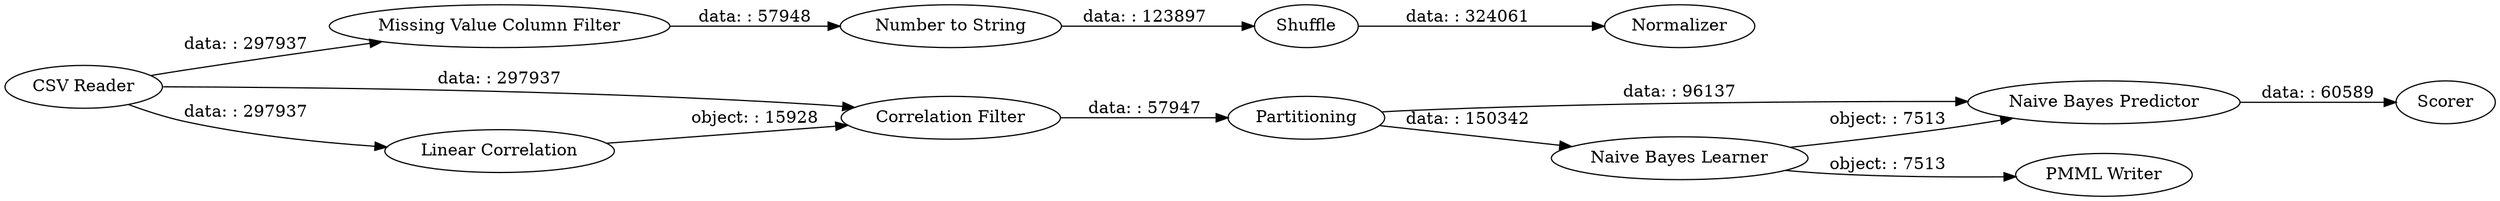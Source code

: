 digraph {
	"6693088600464775152_5" [label=Normalizer]
	"6693088600464775152_21" [label="Naive Bayes Learner"]
	"6693088600464775152_2" [label="Missing Value Column Filter"]
	"6693088600464775152_1" [label="CSV Reader"]
	"6693088600464775152_19" [label=Partitioning]
	"6693088600464775152_10" [label="Number to String"]
	"6693088600464775152_22" [label="Naive Bayes Predictor"]
	"6693088600464775152_17" [label="Correlation Filter"]
	"6693088600464775152_25" [label="PMML Writer"]
	"6693088600464775152_4" [label=Shuffle]
	"6693088600464775152_23" [label=Scorer]
	"6693088600464775152_18" [label="Linear Correlation"]
	"6693088600464775152_19" -> "6693088600464775152_22" [label="data: : 96137"]
	"6693088600464775152_4" -> "6693088600464775152_5" [label="data: : 324061"]
	"6693088600464775152_21" -> "6693088600464775152_25" [label="object: : 7513"]
	"6693088600464775152_21" -> "6693088600464775152_22" [label="object: : 7513"]
	"6693088600464775152_17" -> "6693088600464775152_19" [label="data: : 57947"]
	"6693088600464775152_22" -> "6693088600464775152_23" [label="data: : 60589"]
	"6693088600464775152_1" -> "6693088600464775152_18" [label="data: : 297937"]
	"6693088600464775152_2" -> "6693088600464775152_10" [label="data: : 57948"]
	"6693088600464775152_1" -> "6693088600464775152_17" [label="data: : 297937"]
	"6693088600464775152_1" -> "6693088600464775152_2" [label="data: : 297937"]
	"6693088600464775152_10" -> "6693088600464775152_4" [label="data: : 123897"]
	"6693088600464775152_19" -> "6693088600464775152_21" [label="data: : 150342"]
	"6693088600464775152_18" -> "6693088600464775152_17" [label="object: : 15928"]
	rankdir=LR
}
